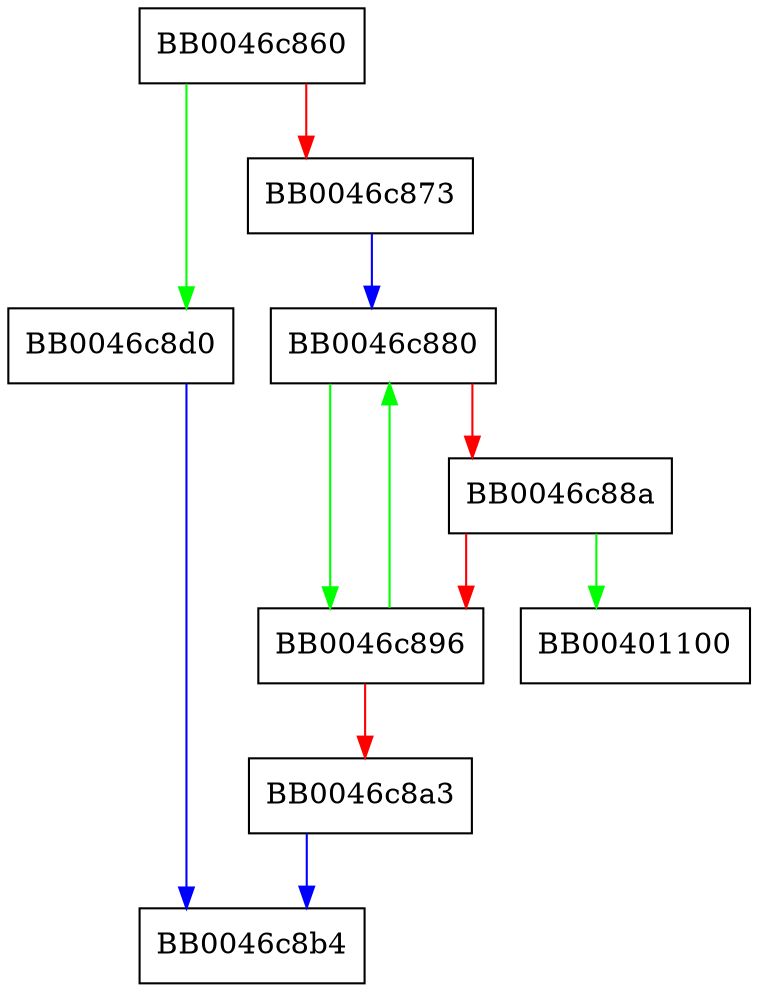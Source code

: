 digraph calculate_columns {
  node [shape="box"];
  graph [splines=ortho];
  BB0046c860 -> BB0046c8d0 [color="green"];
  BB0046c860 -> BB0046c873 [color="red"];
  BB0046c873 -> BB0046c880 [color="blue"];
  BB0046c880 -> BB0046c896 [color="green"];
  BB0046c880 -> BB0046c88a [color="red"];
  BB0046c88a -> BB00401100 [color="green"];
  BB0046c88a -> BB0046c896 [color="red"];
  BB0046c896 -> BB0046c880 [color="green"];
  BB0046c896 -> BB0046c8a3 [color="red"];
  BB0046c8a3 -> BB0046c8b4 [color="blue"];
  BB0046c8d0 -> BB0046c8b4 [color="blue"];
}